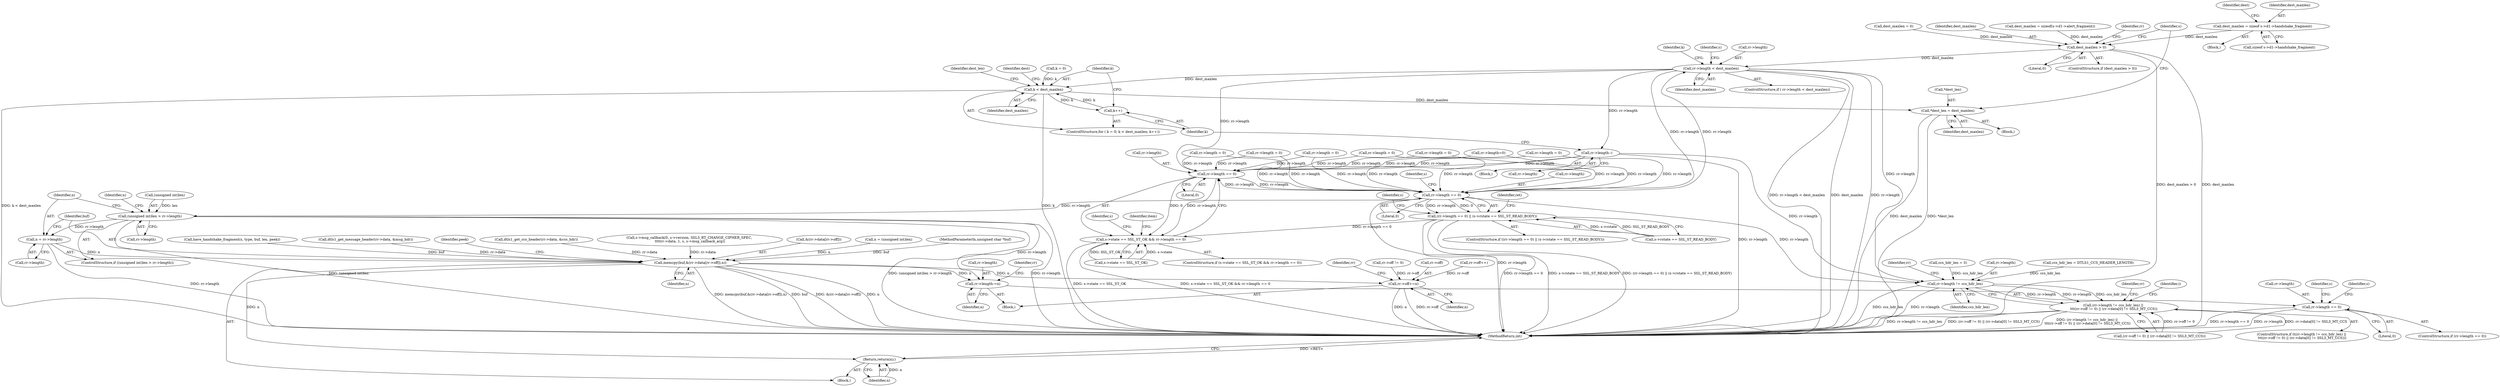 digraph "0_openssl_103b171d8fc282ef435f8de9afbf7782e312961f_3@API" {
"1000647" [label="(Call,dest_maxlen = sizeof s->d1->handshake_fragment)"];
"1000777" [label="(Call,dest_maxlen > 0)"];
"1000782" [label="(Call,rr->length < dest_maxlen)"];
"1000299" [label="(Call,rr->length == 0)"];
"1000293" [label="(Call,s->state == SSL_ST_OK && rr->length == 0)"];
"1000361" [label="(Call,rr->length == 0)"];
"1000360" [label="(Call,(rr->length == 0) || (s->rstate == SSL_ST_READ_BODY))"];
"1000507" [label="(Call,(unsigned int)len > rr->length)"];
"1000514" [label="(Call,n = rr->length)"];
"1000525" [label="(Call,memcpy(buf,&(rr->data[rr->off]),n))"];
"1000540" [label="(Call,rr->length-=n)"];
"1000551" [label="(Call,rr->length == 0)"];
"1000545" [label="(Call,rr->off+=n)"];
"1000624" [label="(Return,return(n);)"];
"1001333" [label="(Call,rr->length != ccs_hdr_len)"];
"1001332" [label="(Call,(rr->length != ccs_hdr_len) || \n\t\t\t(rr->off != 0) || (rr->data[0] != SSL3_MT_CCS))"];
"1000803" [label="(Call,k < dest_maxlen)"];
"1000806" [label="(Call,k++)"];
"1000825" [label="(Call,*dest_len = dest_maxlen)"];
"1000821" [label="(Call,rr->length--)"];
"1000786" [label="(Identifier,dest_maxlen)"];
"1000629" [label="(Call,dest_maxlen = 0)"];
"1000827" [label="(Identifier,dest_len)"];
"1000359" [label="(ControlStructure,if ((rr->length == 0) || (s->rstate == SSL_ST_READ_BODY)))"];
"1000544" [label="(Identifier,n)"];
"1000507" [label="(Call,(unsigned int)len > rr->length)"];
"1000780" [label="(Block,)"];
"1000806" [label="(Call,k++)"];
"1000552" [label="(Call,rr->length)"];
"1001361" [label="(Identifier,rr)"];
"1000804" [label="(Identifier,k)"];
"1000547" [label="(Identifier,rr)"];
"1000805" [label="(Identifier,dest_maxlen)"];
"1000782" [label="(Call,rr->length < dest_maxlen)"];
"1000553" [label="(Identifier,rr)"];
"1000624" [label="(Return,return(n);)"];
"1000362" [label="(Call,rr->length)"];
"1000506" [label="(ControlStructure,if ((unsigned int)len > rr->length))"];
"1000799" [label="(ControlStructure,for ( k = 0; k < dest_maxlen; k++))"];
"1000361" [label="(Call,rr->length == 0)"];
"1000520" [label="(Call,n = (unsigned int)len)"];
"1000299" [label="(Call,rr->length == 0)"];
"1000526" [label="(Identifier,buf)"];
"1000649" [label="(Call,sizeof s->d1->handshake_fragment)"];
"1000541" [label="(Call,rr->length)"];
"1001313" [label="(Call,ccs_hdr_len = DTLS1_CCS_HEADER_LENGTH)"];
"1000678" [label="(Call,dest_maxlen = sizeof(s->d1->alert_fragment))"];
"1000784" [label="(Identifier,rr)"];
"1000366" [label="(Call,s->rstate == SSL_ST_READ_BODY)"];
"1001337" [label="(Identifier,ccs_hdr_len)"];
"1001464" [label="(Call,rr->length = 0)"];
"1001341" [label="(Identifier,rr)"];
"1000811" [label="(Identifier,dest)"];
"1000625" [label="(Identifier,n)"];
"1001338" [label="(Call,(rr->off != 0) || (rr->data[0] != SSL3_MT_CCS))"];
"1000159" [label="(MethodParameterIn,unsigned char *buf)"];
"1000550" [label="(ControlStructure,if (rr->length == 0))"];
"1000826" [label="(Call,*dest_len)"];
"1001707" [label="(MethodReturn,int)"];
"1000571" [label="(Identifier,s)"];
"1000555" [label="(Literal,0)"];
"1000821" [label="(Call,rr->length--)"];
"1000300" [label="(Call,rr->length)"];
"1000303" [label="(Literal,0)"];
"1000656" [label="(Identifier,dest)"];
"1000511" [label="(Call,rr->length)"];
"1000779" [label="(Literal,0)"];
"1000216" [label="(Call,have_handshake_fragment(s, type, buf, len, peek))"];
"1000549" [label="(Identifier,n)"];
"1001339" [label="(Call,rr->off != 0)"];
"1000540" [label="(Call,rr->length-=n)"];
"1000803" [label="(Call,k < dest_maxlen)"];
"1000535" [label="(Identifier,n)"];
"1000777" [label="(Call,dest_maxlen > 0)"];
"1001332" [label="(Call,(rr->length != ccs_hdr_len) || \n\t\t\t(rr->off != 0) || (rr->data[0] != SSL3_MT_CCS))"];
"1001447" [label="(Call,dtls1_get_message_header(rr->data, &msg_hdr))"];
"1000525" [label="(Call,memcpy(buf,&(rr->data[rr->off]),n))"];
"1000447" [label="(Call,rr->length = 0)"];
"1000521" [label="(Identifier,n)"];
"1000647" [label="(Call,dest_maxlen = sizeof s->d1->handshake_fragment)"];
"1000292" [label="(ControlStructure,if (s->state == SSL_ST_OK && rr->length == 0))"];
"1000790" [label="(Identifier,s)"];
"1001353" [label="(Identifier,i)"];
"1000783" [label="(Call,rr->length)"];
"1000478" [label="(Block,)"];
"1000407" [label="(Call,rr->length = 0)"];
"1000808" [label="(Block,)"];
"1000546" [label="(Call,rr->off)"];
"1000516" [label="(Call,rr->length)"];
"1000817" [label="(Call,rr->off++)"];
"1000793" [label="(Call,rr->length = 0)"];
"1000822" [label="(Call,rr->length)"];
"1000539" [label="(Block,)"];
"1000293" [label="(Call,s->state == SSL_ST_OK && rr->length == 0)"];
"1000538" [label="(Identifier,peek)"];
"1000545" [label="(Call,rr->off+=n)"];
"1000365" [label="(Literal,0)"];
"1000833" [label="(Identifier,s)"];
"1001331" [label="(ControlStructure,if (\t(rr->length != ccs_hdr_len) || \n\t\t\t(rr->off != 0) || (rr->data[0] != SSL3_MT_CCS)))"];
"1000294" [label="(Call,s->state == SSL_ST_OK)"];
"1001328" [label="(Call,ccs_hdr_len = 3)"];
"1000646" [label="(Block,)"];
"1001333" [label="(Call,rr->length != ccs_hdr_len)"];
"1000801" [label="(Identifier,k)"];
"1001604" [label="(Call,rr->length = 0)"];
"1000800" [label="(Call,k = 0)"];
"1000368" [label="(Identifier,s)"];
"1000648" [label="(Identifier,dest_maxlen)"];
"1000807" [label="(Identifier,k)"];
"1000825" [label="(Call,*dest_len = dest_maxlen)"];
"1000514" [label="(Call,n = rr->length)"];
"1000776" [label="(ControlStructure,if (dest_maxlen > 0))"];
"1000508" [label="(Call,(unsigned int)len)"];
"1001334" [label="(Call,rr->length)"];
"1000559" [label="(Identifier,s)"];
"1000781" [label="(ControlStructure,if ( rr->length < dest_maxlen))"];
"1001487" [label="(Call,rr->length = 0)"];
"1000515" [label="(Identifier,n)"];
"1000356" [label="(Identifier,s)"];
"1000373" [label="(Identifier,ret)"];
"1001359" [label="(Call,rr->length=0)"];
"1000551" [label="(Call,rr->length == 0)"];
"1001316" [label="(Call,dtls1_get_ccs_header(rr->data, &ccs_hdr))"];
"1000398" [label="(Identifier,s)"];
"1000360" [label="(Call,(rr->length == 0) || (s->rstate == SSL_ST_READ_BODY))"];
"1000828" [label="(Identifier,dest_maxlen)"];
"1000307" [label="(Identifier,item)"];
"1001368" [label="(Call,s->msg_callback(0, s->version, SSL3_RT_CHANGE_CIPHER_SPEC, \n\t\t\t\trr->data, 1, s, s->msg_callback_arg))"];
"1000778" [label="(Identifier,dest_maxlen)"];
"1000527" [label="(Call,&(rr->data[rr->off]))"];
"1000647" -> "1000646"  [label="AST: "];
"1000647" -> "1000649"  [label="CFG: "];
"1000648" -> "1000647"  [label="AST: "];
"1000649" -> "1000647"  [label="AST: "];
"1000656" -> "1000647"  [label="CFG: "];
"1000647" -> "1000777"  [label="DDG: dest_maxlen"];
"1000777" -> "1000776"  [label="AST: "];
"1000777" -> "1000779"  [label="CFG: "];
"1000778" -> "1000777"  [label="AST: "];
"1000779" -> "1000777"  [label="AST: "];
"1000784" -> "1000777"  [label="CFG: "];
"1000833" -> "1000777"  [label="CFG: "];
"1000777" -> "1001707"  [label="DDG: dest_maxlen > 0"];
"1000777" -> "1001707"  [label="DDG: dest_maxlen"];
"1000629" -> "1000777"  [label="DDG: dest_maxlen"];
"1000678" -> "1000777"  [label="DDG: dest_maxlen"];
"1000777" -> "1000782"  [label="DDG: dest_maxlen"];
"1000782" -> "1000781"  [label="AST: "];
"1000782" -> "1000786"  [label="CFG: "];
"1000783" -> "1000782"  [label="AST: "];
"1000786" -> "1000782"  [label="AST: "];
"1000790" -> "1000782"  [label="CFG: "];
"1000801" -> "1000782"  [label="CFG: "];
"1000782" -> "1001707"  [label="DDG: rr->length"];
"1000782" -> "1001707"  [label="DDG: rr->length < dest_maxlen"];
"1000782" -> "1001707"  [label="DDG: dest_maxlen"];
"1000782" -> "1000299"  [label="DDG: rr->length"];
"1000782" -> "1000361"  [label="DDG: rr->length"];
"1000361" -> "1000782"  [label="DDG: rr->length"];
"1000782" -> "1000803"  [label="DDG: dest_maxlen"];
"1000782" -> "1000821"  [label="DDG: rr->length"];
"1000782" -> "1001333"  [label="DDG: rr->length"];
"1000299" -> "1000293"  [label="AST: "];
"1000299" -> "1000303"  [label="CFG: "];
"1000300" -> "1000299"  [label="AST: "];
"1000303" -> "1000299"  [label="AST: "];
"1000293" -> "1000299"  [label="CFG: "];
"1000299" -> "1000293"  [label="DDG: rr->length"];
"1000299" -> "1000293"  [label="DDG: 0"];
"1001604" -> "1000299"  [label="DDG: rr->length"];
"1001487" -> "1000299"  [label="DDG: rr->length"];
"1000407" -> "1000299"  [label="DDG: rr->length"];
"1001359" -> "1000299"  [label="DDG: rr->length"];
"1000793" -> "1000299"  [label="DDG: rr->length"];
"1001464" -> "1000299"  [label="DDG: rr->length"];
"1000361" -> "1000299"  [label="DDG: rr->length"];
"1000821" -> "1000299"  [label="DDG: rr->length"];
"1000447" -> "1000299"  [label="DDG: rr->length"];
"1000299" -> "1000361"  [label="DDG: rr->length"];
"1000293" -> "1000292"  [label="AST: "];
"1000293" -> "1000294"  [label="CFG: "];
"1000294" -> "1000293"  [label="AST: "];
"1000307" -> "1000293"  [label="CFG: "];
"1000356" -> "1000293"  [label="CFG: "];
"1000293" -> "1001707"  [label="DDG: s->state == SSL_ST_OK"];
"1000293" -> "1001707"  [label="DDG: s->state == SSL_ST_OK && rr->length == 0"];
"1000294" -> "1000293"  [label="DDG: s->state"];
"1000294" -> "1000293"  [label="DDG: SSL_ST_OK"];
"1000360" -> "1000293"  [label="DDG: rr->length == 0"];
"1000361" -> "1000360"  [label="AST: "];
"1000361" -> "1000365"  [label="CFG: "];
"1000362" -> "1000361"  [label="AST: "];
"1000365" -> "1000361"  [label="AST: "];
"1000368" -> "1000361"  [label="CFG: "];
"1000360" -> "1000361"  [label="CFG: "];
"1000361" -> "1001707"  [label="DDG: rr->length"];
"1000361" -> "1000360"  [label="DDG: rr->length"];
"1000361" -> "1000360"  [label="DDG: 0"];
"1001604" -> "1000361"  [label="DDG: rr->length"];
"1001487" -> "1000361"  [label="DDG: rr->length"];
"1000407" -> "1000361"  [label="DDG: rr->length"];
"1001359" -> "1000361"  [label="DDG: rr->length"];
"1000793" -> "1000361"  [label="DDG: rr->length"];
"1001464" -> "1000361"  [label="DDG: rr->length"];
"1000821" -> "1000361"  [label="DDG: rr->length"];
"1000447" -> "1000361"  [label="DDG: rr->length"];
"1000361" -> "1000507"  [label="DDG: rr->length"];
"1000361" -> "1001333"  [label="DDG: rr->length"];
"1000360" -> "1000359"  [label="AST: "];
"1000360" -> "1000366"  [label="CFG: "];
"1000366" -> "1000360"  [label="AST: "];
"1000373" -> "1000360"  [label="CFG: "];
"1000398" -> "1000360"  [label="CFG: "];
"1000360" -> "1001707"  [label="DDG: rr->length == 0"];
"1000360" -> "1001707"  [label="DDG: s->rstate == SSL_ST_READ_BODY"];
"1000360" -> "1001707"  [label="DDG: (rr->length == 0) || (s->rstate == SSL_ST_READ_BODY)"];
"1000366" -> "1000360"  [label="DDG: s->rstate"];
"1000366" -> "1000360"  [label="DDG: SSL_ST_READ_BODY"];
"1000507" -> "1000506"  [label="AST: "];
"1000507" -> "1000511"  [label="CFG: "];
"1000508" -> "1000507"  [label="AST: "];
"1000511" -> "1000507"  [label="AST: "];
"1000515" -> "1000507"  [label="CFG: "];
"1000521" -> "1000507"  [label="CFG: "];
"1000507" -> "1001707"  [label="DDG: (unsigned int)len > rr->length"];
"1000507" -> "1001707"  [label="DDG: rr->length"];
"1000507" -> "1001707"  [label="DDG: (unsigned int)len"];
"1000508" -> "1000507"  [label="DDG: len"];
"1000507" -> "1000514"  [label="DDG: rr->length"];
"1000507" -> "1000540"  [label="DDG: rr->length"];
"1000514" -> "1000506"  [label="AST: "];
"1000514" -> "1000516"  [label="CFG: "];
"1000515" -> "1000514"  [label="AST: "];
"1000516" -> "1000514"  [label="AST: "];
"1000526" -> "1000514"  [label="CFG: "];
"1000514" -> "1001707"  [label="DDG: rr->length"];
"1000514" -> "1000525"  [label="DDG: n"];
"1000525" -> "1000478"  [label="AST: "];
"1000525" -> "1000535"  [label="CFG: "];
"1000526" -> "1000525"  [label="AST: "];
"1000527" -> "1000525"  [label="AST: "];
"1000535" -> "1000525"  [label="AST: "];
"1000538" -> "1000525"  [label="CFG: "];
"1000525" -> "1001707"  [label="DDG: memcpy(buf,&(rr->data[rr->off]),n)"];
"1000525" -> "1001707"  [label="DDG: buf"];
"1000525" -> "1001707"  [label="DDG: &(rr->data[rr->off])"];
"1000525" -> "1001707"  [label="DDG: n"];
"1000216" -> "1000525"  [label="DDG: buf"];
"1000159" -> "1000525"  [label="DDG: buf"];
"1001447" -> "1000525"  [label="DDG: rr->data"];
"1001316" -> "1000525"  [label="DDG: rr->data"];
"1001368" -> "1000525"  [label="DDG: rr->data"];
"1000520" -> "1000525"  [label="DDG: n"];
"1000525" -> "1000540"  [label="DDG: n"];
"1000525" -> "1000545"  [label="DDG: n"];
"1000525" -> "1000624"  [label="DDG: n"];
"1000540" -> "1000539"  [label="AST: "];
"1000540" -> "1000544"  [label="CFG: "];
"1000541" -> "1000540"  [label="AST: "];
"1000544" -> "1000540"  [label="AST: "];
"1000547" -> "1000540"  [label="CFG: "];
"1000540" -> "1000551"  [label="DDG: rr->length"];
"1000551" -> "1000550"  [label="AST: "];
"1000551" -> "1000555"  [label="CFG: "];
"1000552" -> "1000551"  [label="AST: "];
"1000555" -> "1000551"  [label="AST: "];
"1000559" -> "1000551"  [label="CFG: "];
"1000571" -> "1000551"  [label="CFG: "];
"1000551" -> "1001707"  [label="DDG: rr->length == 0"];
"1000551" -> "1001707"  [label="DDG: rr->length"];
"1000545" -> "1000539"  [label="AST: "];
"1000545" -> "1000549"  [label="CFG: "];
"1000546" -> "1000545"  [label="AST: "];
"1000549" -> "1000545"  [label="AST: "];
"1000553" -> "1000545"  [label="CFG: "];
"1000545" -> "1001707"  [label="DDG: rr->off"];
"1000545" -> "1001707"  [label="DDG: n"];
"1000817" -> "1000545"  [label="DDG: rr->off"];
"1001339" -> "1000545"  [label="DDG: rr->off"];
"1000624" -> "1000478"  [label="AST: "];
"1000624" -> "1000625"  [label="CFG: "];
"1000625" -> "1000624"  [label="AST: "];
"1001707" -> "1000624"  [label="CFG: "];
"1000624" -> "1001707"  [label="DDG: <RET>"];
"1000625" -> "1000624"  [label="DDG: n"];
"1001333" -> "1001332"  [label="AST: "];
"1001333" -> "1001337"  [label="CFG: "];
"1001334" -> "1001333"  [label="AST: "];
"1001337" -> "1001333"  [label="AST: "];
"1001341" -> "1001333"  [label="CFG: "];
"1001332" -> "1001333"  [label="CFG: "];
"1001333" -> "1001707"  [label="DDG: ccs_hdr_len"];
"1001333" -> "1001707"  [label="DDG: rr->length"];
"1001333" -> "1001332"  [label="DDG: rr->length"];
"1001333" -> "1001332"  [label="DDG: ccs_hdr_len"];
"1000821" -> "1001333"  [label="DDG: rr->length"];
"1001328" -> "1001333"  [label="DDG: ccs_hdr_len"];
"1001313" -> "1001333"  [label="DDG: ccs_hdr_len"];
"1001332" -> "1001331"  [label="AST: "];
"1001332" -> "1001338"  [label="CFG: "];
"1001338" -> "1001332"  [label="AST: "];
"1001353" -> "1001332"  [label="CFG: "];
"1001361" -> "1001332"  [label="CFG: "];
"1001332" -> "1001707"  [label="DDG: rr->length != ccs_hdr_len"];
"1001332" -> "1001707"  [label="DDG: (rr->off != 0) || (rr->data[0] != SSL3_MT_CCS)"];
"1001332" -> "1001707"  [label="DDG: (rr->length != ccs_hdr_len) || \n\t\t\t(rr->off != 0) || (rr->data[0] != SSL3_MT_CCS)"];
"1001338" -> "1001332"  [label="DDG: rr->off != 0"];
"1001338" -> "1001332"  [label="DDG: rr->data[0] != SSL3_MT_CCS"];
"1000803" -> "1000799"  [label="AST: "];
"1000803" -> "1000805"  [label="CFG: "];
"1000804" -> "1000803"  [label="AST: "];
"1000805" -> "1000803"  [label="AST: "];
"1000811" -> "1000803"  [label="CFG: "];
"1000827" -> "1000803"  [label="CFG: "];
"1000803" -> "1001707"  [label="DDG: k < dest_maxlen"];
"1000803" -> "1001707"  [label="DDG: k"];
"1000806" -> "1000803"  [label="DDG: k"];
"1000800" -> "1000803"  [label="DDG: k"];
"1000803" -> "1000806"  [label="DDG: k"];
"1000803" -> "1000825"  [label="DDG: dest_maxlen"];
"1000806" -> "1000799"  [label="AST: "];
"1000806" -> "1000807"  [label="CFG: "];
"1000807" -> "1000806"  [label="AST: "];
"1000804" -> "1000806"  [label="CFG: "];
"1000825" -> "1000780"  [label="AST: "];
"1000825" -> "1000828"  [label="CFG: "];
"1000826" -> "1000825"  [label="AST: "];
"1000828" -> "1000825"  [label="AST: "];
"1000833" -> "1000825"  [label="CFG: "];
"1000825" -> "1001707"  [label="DDG: dest_maxlen"];
"1000825" -> "1001707"  [label="DDG: *dest_len"];
"1000821" -> "1000808"  [label="AST: "];
"1000821" -> "1000822"  [label="CFG: "];
"1000822" -> "1000821"  [label="AST: "];
"1000807" -> "1000821"  [label="CFG: "];
"1000821" -> "1001707"  [label="DDG: rr->length"];
}
